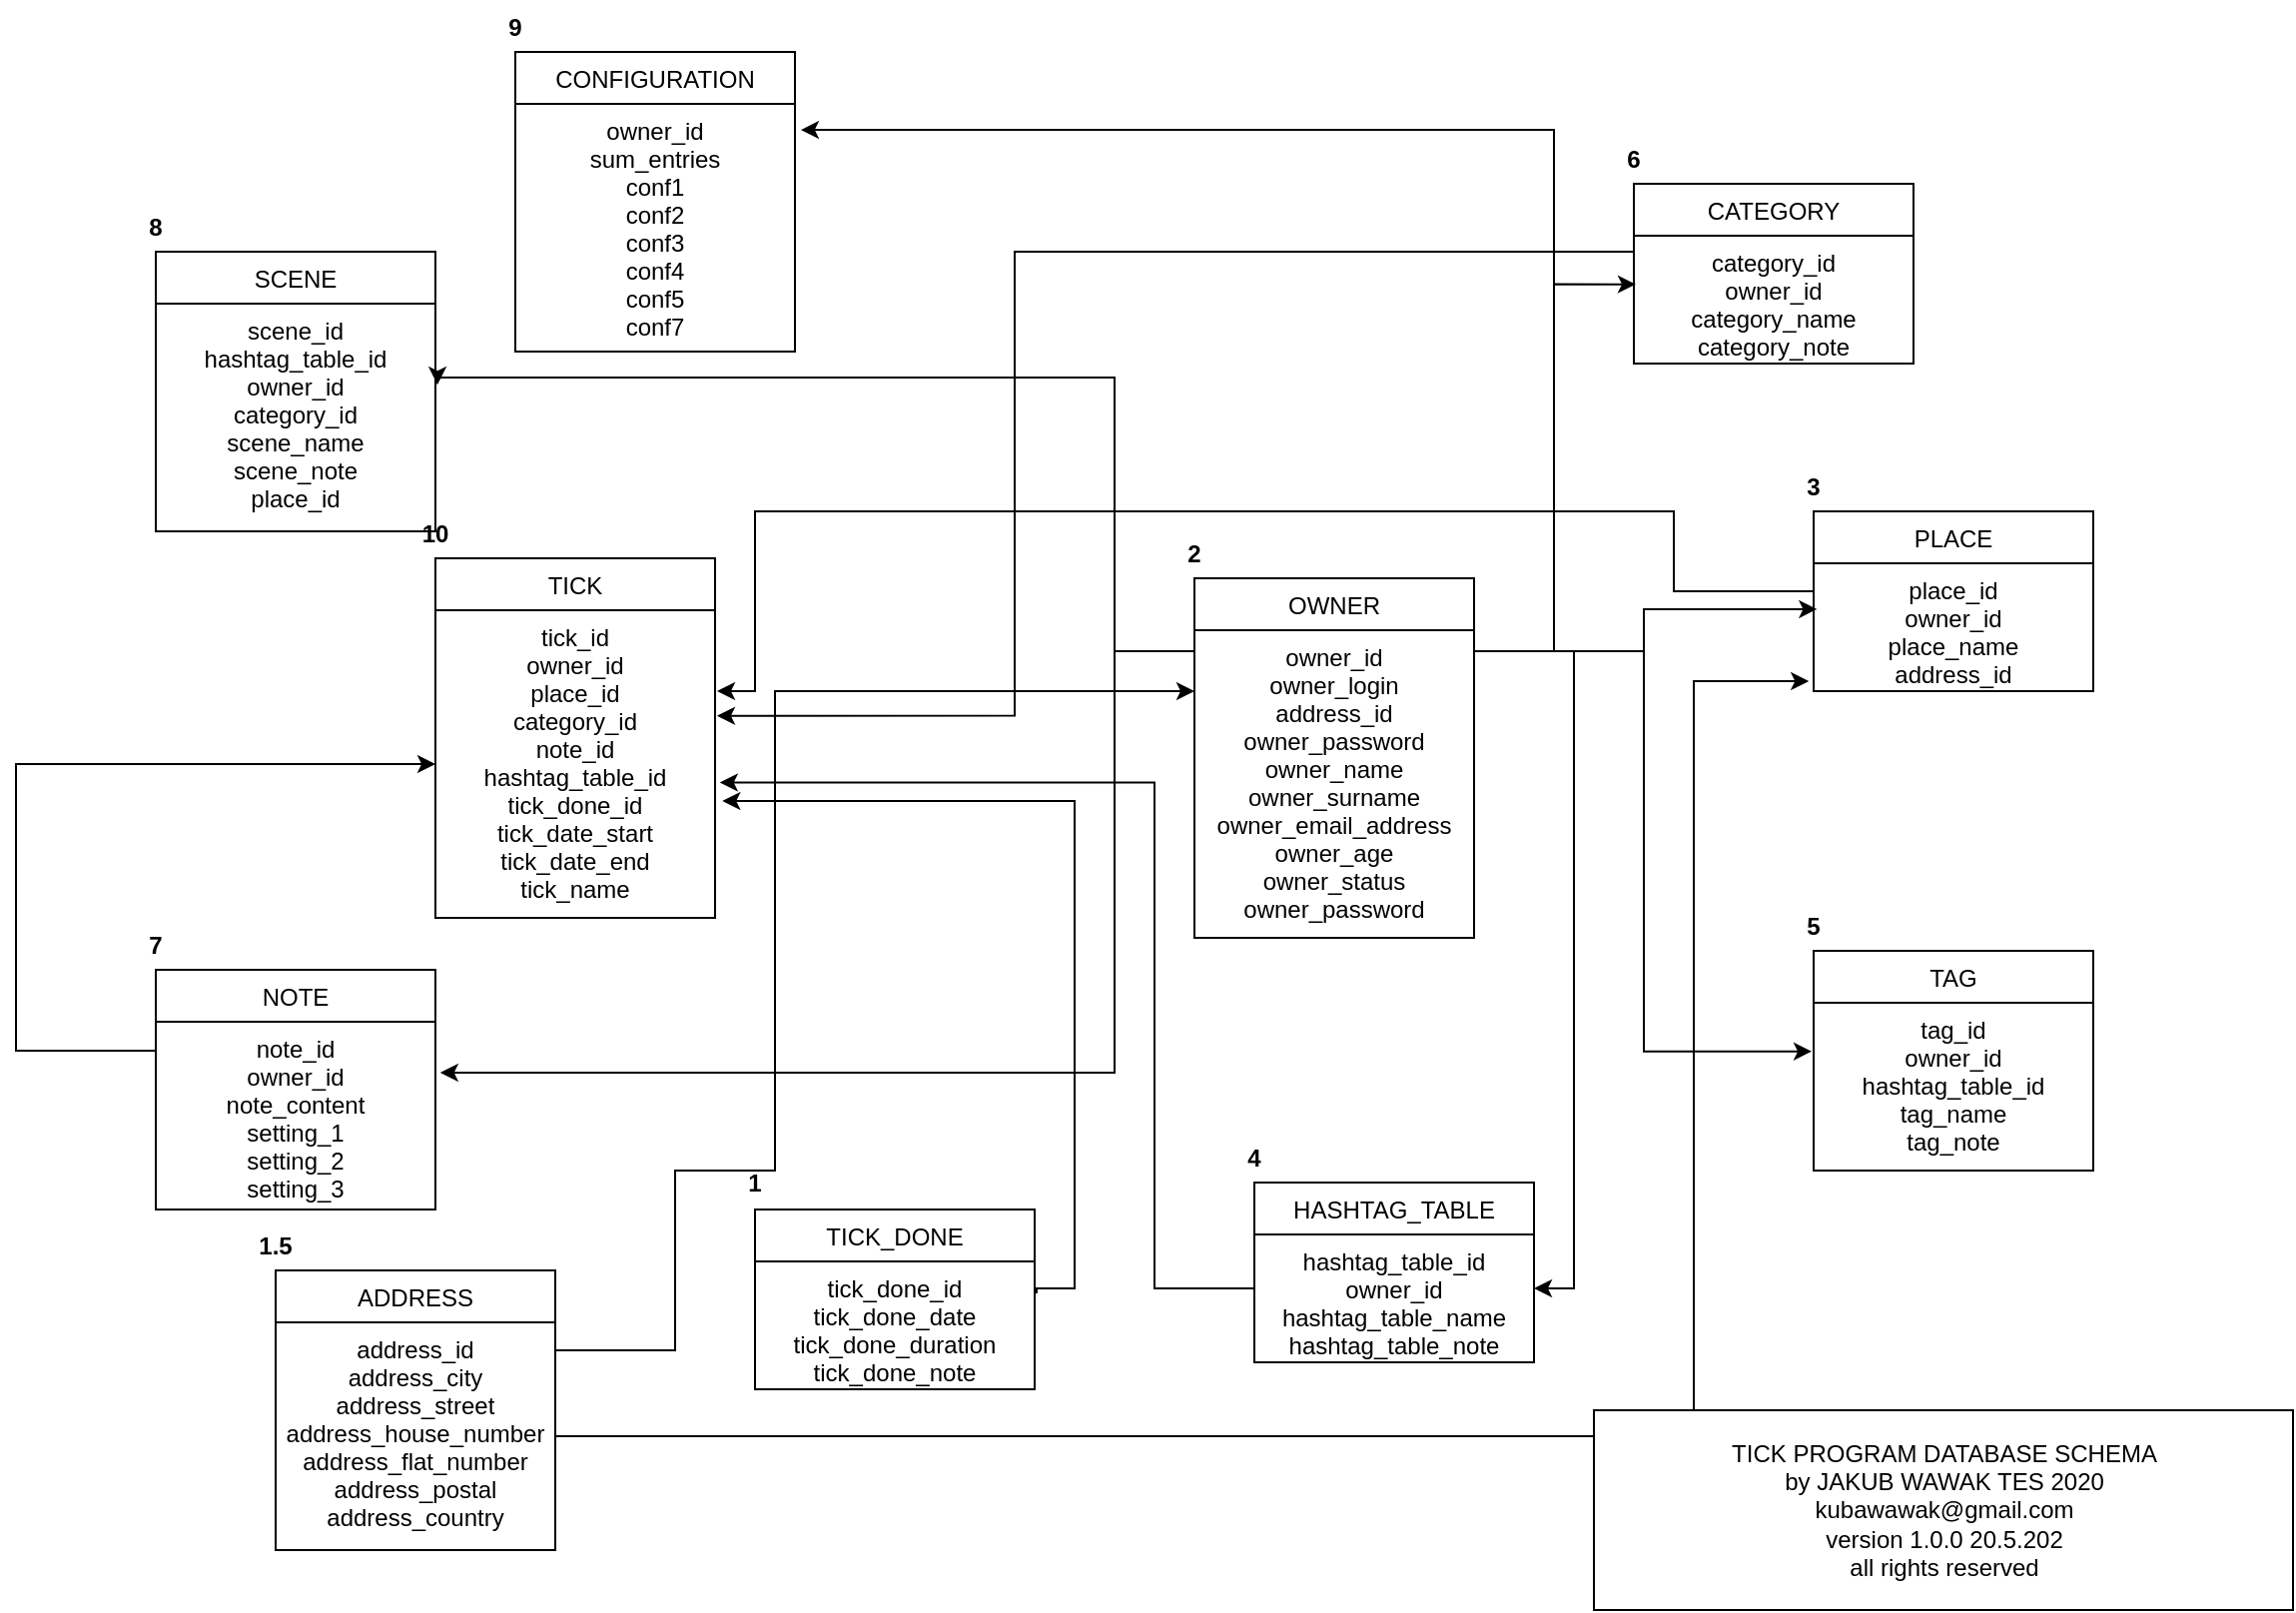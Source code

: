 <mxfile version="13.0.3" type="device"><diagram id="_vOk4VB_OV5LVAdswv4y" name="Page-1"><mxGraphModel dx="985" dy="727" grid="1" gridSize="10" guides="1" tooltips="1" connect="1" arrows="1" fold="1" page="1" pageScale="1" pageWidth="1169" pageHeight="827" math="0" shadow="0"><root><mxCell id="0"/><mxCell id="1" parent="0"/><mxCell id="HkeDAyL1_Sp8Lw_YwoOo-9" value="PLACE" style="swimlane;fontStyle=0;childLayout=stackLayout;horizontal=1;startSize=26;fillColor=none;horizontalStack=0;resizeParent=1;resizeParentMax=0;resizeLast=0;collapsible=1;marginBottom=0;align=center;" vertex="1" parent="1"><mxGeometry x="920" y="260" width="140" height="90" as="geometry"/></mxCell><mxCell id="HkeDAyL1_Sp8Lw_YwoOo-10" value="place_id&#10;owner_id&#10;place_name&#10;address_id&#10;" style="text;strokeColor=none;fillColor=none;align=center;verticalAlign=top;spacingLeft=4;spacingRight=4;overflow=hidden;rotatable=0;points=[[0,0.5],[1,0.5]];portConstraint=eastwest;" vertex="1" parent="HkeDAyL1_Sp8Lw_YwoOo-9"><mxGeometry y="26" width="140" height="64" as="geometry"/></mxCell><mxCell id="HkeDAyL1_Sp8Lw_YwoOo-20" value="1" style="text;align=center;fontStyle=1;verticalAlign=middle;spacingLeft=3;spacingRight=3;strokeColor=none;rotatable=0;points=[[0,0.5],[1,0.5]];portConstraint=eastwest;" vertex="1" parent="1"><mxGeometry x="350" y="582.5" width="80" height="26" as="geometry"/></mxCell><mxCell id="HkeDAyL1_Sp8Lw_YwoOo-21" value="2" style="text;align=center;fontStyle=1;verticalAlign=middle;spacingLeft=3;spacingRight=3;strokeColor=none;rotatable=0;points=[[0,0.5],[1,0.5]];portConstraint=eastwest;" vertex="1" parent="1"><mxGeometry x="570" y="267.5" width="80" height="26" as="geometry"/></mxCell><mxCell id="HkeDAyL1_Sp8Lw_YwoOo-22" value="3" style="text;align=center;fontStyle=1;verticalAlign=middle;spacingLeft=3;spacingRight=3;strokeColor=none;rotatable=0;points=[[0,0.5],[1,0.5]];portConstraint=eastwest;" vertex="1" parent="1"><mxGeometry x="880" y="234" width="80" height="26" as="geometry"/></mxCell><mxCell id="HkeDAyL1_Sp8Lw_YwoOo-25" value="4" style="text;align=center;fontStyle=1;verticalAlign=middle;spacingLeft=3;spacingRight=3;strokeColor=none;rotatable=0;points=[[0,0.5],[1,0.5]];portConstraint=eastwest;" vertex="1" parent="1"><mxGeometry x="600" y="570" width="80" height="26" as="geometry"/></mxCell><mxCell id="HkeDAyL1_Sp8Lw_YwoOo-28" value="5" style="text;align=center;fontStyle=1;verticalAlign=middle;spacingLeft=3;spacingRight=3;strokeColor=none;rotatable=0;points=[[0,0.5],[1,0.5]];portConstraint=eastwest;" vertex="1" parent="1"><mxGeometry x="880" y="454" width="80" height="26" as="geometry"/></mxCell><mxCell id="HkeDAyL1_Sp8Lw_YwoOo-33" value="6" style="text;align=center;fontStyle=1;verticalAlign=middle;spacingLeft=3;spacingRight=3;strokeColor=none;rotatable=0;points=[[0,0.5],[1,0.5]];portConstraint=eastwest;" vertex="1" parent="1"><mxGeometry x="790" y="70" width="80" height="26" as="geometry"/></mxCell><mxCell id="HkeDAyL1_Sp8Lw_YwoOo-36" value="7" style="text;align=center;fontStyle=1;verticalAlign=middle;spacingLeft=3;spacingRight=3;strokeColor=none;rotatable=0;points=[[0,0.5],[1,0.5]];portConstraint=eastwest;" vertex="1" parent="1"><mxGeometry x="50" y="463.5" width="80" height="26" as="geometry"/></mxCell><mxCell id="HkeDAyL1_Sp8Lw_YwoOo-37" value="8" style="text;align=center;fontStyle=1;verticalAlign=middle;spacingLeft=3;spacingRight=3;strokeColor=none;rotatable=0;points=[[0,0.5],[1,0.5]];portConstraint=eastwest;" vertex="1" parent="1"><mxGeometry x="50" y="104" width="80" height="26" as="geometry"/></mxCell><mxCell id="HkeDAyL1_Sp8Lw_YwoOo-38" value="9" style="text;align=center;fontStyle=1;verticalAlign=middle;spacingLeft=3;spacingRight=3;strokeColor=none;rotatable=0;points=[[0,0.5],[1,0.5]];portConstraint=eastwest;" vertex="1" parent="1"><mxGeometry x="230" y="4" width="80" height="26" as="geometry"/></mxCell><mxCell id="HkeDAyL1_Sp8Lw_YwoOo-43" value="10" style="text;align=center;fontStyle=1;verticalAlign=middle;spacingLeft=3;spacingRight=3;strokeColor=none;rotatable=0;points=[[0,0.5],[1,0.5]];portConstraint=eastwest;" vertex="1" parent="1"><mxGeometry x="190" y="257.5" width="80" height="26" as="geometry"/></mxCell><mxCell id="HkeDAyL1_Sp8Lw_YwoOo-23" value="TAG" style="swimlane;fontStyle=0;childLayout=stackLayout;horizontal=1;startSize=26;fillColor=none;horizontalStack=0;resizeParent=1;resizeParentMax=0;resizeLast=0;collapsible=1;marginBottom=0;align=center;" vertex="1" parent="1"><mxGeometry x="920" y="480" width="140" height="110" as="geometry"/></mxCell><mxCell id="HkeDAyL1_Sp8Lw_YwoOo-24" value="tag_id&#10;owner_id&#10;hashtag_table_id&#10;tag_name&#10;tag_note&#10;&#10;" style="text;strokeColor=none;fillColor=none;align=center;verticalAlign=top;spacingLeft=4;spacingRight=4;overflow=hidden;rotatable=0;points=[[0,0.5],[1,0.5]];portConstraint=eastwest;" vertex="1" parent="HkeDAyL1_Sp8Lw_YwoOo-23"><mxGeometry y="26" width="140" height="84" as="geometry"/></mxCell><mxCell id="HkeDAyL1_Sp8Lw_YwoOo-26" value="HASHTAG_TABLE" style="swimlane;fontStyle=0;childLayout=stackLayout;horizontal=1;startSize=26;fillColor=none;horizontalStack=0;resizeParent=1;resizeParentMax=0;resizeLast=0;collapsible=1;marginBottom=0;align=center;" vertex="1" parent="1"><mxGeometry x="640" y="596" width="140" height="90" as="geometry"/></mxCell><mxCell id="HkeDAyL1_Sp8Lw_YwoOo-27" value="hashtag_table_id&#10;owner_id&#10;hashtag_table_name&#10;hashtag_table_note" style="text;strokeColor=none;fillColor=none;align=center;verticalAlign=top;spacingLeft=4;spacingRight=4;overflow=hidden;rotatable=0;points=[[0,0.5],[1,0.5]];portConstraint=eastwest;" vertex="1" parent="HkeDAyL1_Sp8Lw_YwoOo-26"><mxGeometry y="26" width="140" height="64" as="geometry"/></mxCell><mxCell id="HkeDAyL1_Sp8Lw_YwoOo-1" value="TICK_DONE" style="swimlane;fontStyle=0;childLayout=stackLayout;horizontal=1;startSize=26;fillColor=none;horizontalStack=0;resizeParent=1;resizeParentMax=0;resizeLast=0;collapsible=1;marginBottom=0;" vertex="1" parent="1"><mxGeometry x="390" y="609.5" width="140" height="90" as="geometry"/></mxCell><mxCell id="HkeDAyL1_Sp8Lw_YwoOo-2" value="tick_done_id&#10;tick_done_date&#10;tick_done_duration&#10;tick_done_note" style="text;strokeColor=none;fillColor=none;align=center;verticalAlign=top;spacingLeft=4;spacingRight=4;overflow=hidden;rotatable=0;points=[[0,0.5],[1,0.5]];portConstraint=eastwest;" vertex="1" parent="HkeDAyL1_Sp8Lw_YwoOo-1"><mxGeometry y="26" width="140" height="64" as="geometry"/></mxCell><mxCell id="HkeDAyL1_Sp8Lw_YwoOo-31" value="CATEGORY" style="swimlane;fontStyle=0;childLayout=stackLayout;horizontal=1;startSize=26;fillColor=none;horizontalStack=0;resizeParent=1;resizeParentMax=0;resizeLast=0;collapsible=1;marginBottom=0;align=center;" vertex="1" parent="1"><mxGeometry x="830" y="96" width="140" height="90" as="geometry"/></mxCell><mxCell id="HkeDAyL1_Sp8Lw_YwoOo-32" value="category_id&#10;owner_id&#10;category_name&#10;category_note" style="text;strokeColor=none;fillColor=none;align=center;verticalAlign=top;spacingLeft=4;spacingRight=4;overflow=hidden;rotatable=0;points=[[0,0.5],[1,0.5]];portConstraint=eastwest;" vertex="1" parent="HkeDAyL1_Sp8Lw_YwoOo-31"><mxGeometry y="26" width="140" height="64" as="geometry"/></mxCell><mxCell id="HkeDAyL1_Sp8Lw_YwoOo-34" value="NOTE" style="swimlane;fontStyle=0;childLayout=stackLayout;horizontal=1;startSize=26;fillColor=none;horizontalStack=0;resizeParent=1;resizeParentMax=0;resizeLast=0;collapsible=1;marginBottom=0;align=center;" vertex="1" parent="1"><mxGeometry x="90" y="489.5" width="140" height="120" as="geometry"/></mxCell><mxCell id="HkeDAyL1_Sp8Lw_YwoOo-35" value="note_id&#10;owner_id&#10;note_content&#10;setting_1&#10;setting_2&#10;setting_3" style="text;strokeColor=none;fillColor=none;align=center;verticalAlign=top;spacingLeft=4;spacingRight=4;overflow=hidden;rotatable=0;points=[[0,0.5],[1,0.5]];portConstraint=eastwest;" vertex="1" parent="HkeDAyL1_Sp8Lw_YwoOo-34"><mxGeometry y="26" width="140" height="94" as="geometry"/></mxCell><mxCell id="HkeDAyL1_Sp8Lw_YwoOo-45" style="edgeStyle=orthogonalEdgeStyle;rounded=0;orthogonalLoop=1;jettySize=auto;html=1;exitX=1;exitY=0.5;exitDx=0;exitDy=0;entryX=0.007;entryY=0.38;entryDx=0;entryDy=0;entryPerimeter=0;" edge="1" parent="1" source="HkeDAyL1_Sp8Lw_YwoOo-19" target="HkeDAyL1_Sp8Lw_YwoOo-32"><mxGeometry relative="1" as="geometry"><Array as="points"><mxPoint x="750" y="330"/><mxPoint x="790" y="330"/><mxPoint x="790" y="146"/></Array></mxGeometry></mxCell><mxCell id="HkeDAyL1_Sp8Lw_YwoOo-46" style="edgeStyle=orthogonalEdgeStyle;rounded=0;orthogonalLoop=1;jettySize=auto;html=1;exitX=1;exitY=0.5;exitDx=0;exitDy=0;entryX=0.012;entryY=0.359;entryDx=0;entryDy=0;entryPerimeter=0;" edge="1" parent="1" source="HkeDAyL1_Sp8Lw_YwoOo-19" target="HkeDAyL1_Sp8Lw_YwoOo-10"><mxGeometry relative="1" as="geometry"><Array as="points"><mxPoint x="750" y="330"/><mxPoint x="835" y="330"/><mxPoint x="835" y="309"/></Array></mxGeometry></mxCell><mxCell id="HkeDAyL1_Sp8Lw_YwoOo-47" style="edgeStyle=orthogonalEdgeStyle;rounded=0;orthogonalLoop=1;jettySize=auto;html=1;exitX=1;exitY=0.5;exitDx=0;exitDy=0;entryX=-0.007;entryY=0.29;entryDx=0;entryDy=0;entryPerimeter=0;" edge="1" parent="1" source="HkeDAyL1_Sp8Lw_YwoOo-19" target="HkeDAyL1_Sp8Lw_YwoOo-24"><mxGeometry relative="1" as="geometry"><Array as="points"><mxPoint x="750" y="330"/><mxPoint x="835" y="330"/><mxPoint x="835" y="530"/></Array></mxGeometry></mxCell><mxCell id="HkeDAyL1_Sp8Lw_YwoOo-48" style="edgeStyle=orthogonalEdgeStyle;rounded=0;orthogonalLoop=1;jettySize=auto;html=1;exitX=1;exitY=0.5;exitDx=0;exitDy=0;" edge="1" parent="1" source="HkeDAyL1_Sp8Lw_YwoOo-19"><mxGeometry relative="1" as="geometry"><mxPoint x="780" y="649" as="targetPoint"/><Array as="points"><mxPoint x="750" y="330"/><mxPoint x="800" y="330"/><mxPoint x="800" y="649"/></Array></mxGeometry></mxCell><mxCell id="HkeDAyL1_Sp8Lw_YwoOo-49" style="edgeStyle=orthogonalEdgeStyle;rounded=0;orthogonalLoop=1;jettySize=auto;html=1;exitX=1;exitY=0.5;exitDx=0;exitDy=0;entryX=1.021;entryY=0.105;entryDx=0;entryDy=0;entryPerimeter=0;" edge="1" parent="1" source="HkeDAyL1_Sp8Lw_YwoOo-19" target="HkeDAyL1_Sp8Lw_YwoOo-6"><mxGeometry relative="1" as="geometry"><Array as="points"><mxPoint x="750" y="330"/><mxPoint x="790" y="330"/><mxPoint x="790" y="69"/></Array></mxGeometry></mxCell><mxCell id="HkeDAyL1_Sp8Lw_YwoOo-51" style="edgeStyle=orthogonalEdgeStyle;rounded=0;orthogonalLoop=1;jettySize=auto;html=1;exitX=0;exitY=0.5;exitDx=0;exitDy=0;entryX=1.017;entryY=0.271;entryDx=0;entryDy=0;entryPerimeter=0;" edge="1" parent="1" source="HkeDAyL1_Sp8Lw_YwoOo-19" target="HkeDAyL1_Sp8Lw_YwoOo-35"><mxGeometry relative="1" as="geometry"><Array as="points"><mxPoint x="610" y="330"/><mxPoint x="570" y="330"/><mxPoint x="570" y="541"/></Array></mxGeometry></mxCell><mxCell id="HkeDAyL1_Sp8Lw_YwoOo-29" value="SCENE" style="swimlane;fontStyle=0;childLayout=stackLayout;horizontal=1;startSize=26;fillColor=none;horizontalStack=0;resizeParent=1;resizeParentMax=0;resizeLast=0;collapsible=1;marginBottom=0;align=center;" vertex="1" parent="1"><mxGeometry x="90" y="130" width="140" height="140" as="geometry"/></mxCell><mxCell id="HkeDAyL1_Sp8Lw_YwoOo-30" value="scene_id&#10;hashtag_table_id&#10;owner_id&#10;category_id&#10;scene_name&#10;scene_note&#10;place_id&#10;" style="text;strokeColor=none;fillColor=none;align=center;verticalAlign=top;spacingLeft=4;spacingRight=4;overflow=hidden;rotatable=0;points=[[0,0.5],[1,0.5]];portConstraint=eastwest;" vertex="1" parent="HkeDAyL1_Sp8Lw_YwoOo-29"><mxGeometry y="26" width="140" height="114" as="geometry"/></mxCell><mxCell id="HkeDAyL1_Sp8Lw_YwoOo-54" style="edgeStyle=orthogonalEdgeStyle;rounded=0;orthogonalLoop=1;jettySize=auto;html=1;exitX=0;exitY=0.5;exitDx=0;exitDy=0;entryX=1.007;entryY=0.356;entryDx=0;entryDy=0;entryPerimeter=0;" edge="1" parent="1" source="HkeDAyL1_Sp8Lw_YwoOo-19" target="HkeDAyL1_Sp8Lw_YwoOo-30"><mxGeometry relative="1" as="geometry"><Array as="points"><mxPoint x="610" y="330"/><mxPoint x="570" y="330"/><mxPoint x="570" y="193"/></Array></mxGeometry></mxCell><mxCell id="HkeDAyL1_Sp8Lw_YwoOo-5" value="CONFIGURATION" style="swimlane;fontStyle=0;childLayout=stackLayout;horizontal=1;startSize=26;fillColor=none;horizontalStack=0;resizeParent=1;resizeParentMax=0;resizeLast=0;collapsible=1;marginBottom=0;align=center;" vertex="1" parent="1"><mxGeometry x="270" y="30" width="140" height="150" as="geometry"/></mxCell><mxCell id="HkeDAyL1_Sp8Lw_YwoOo-6" value="owner_id&#10;sum_entries&#10;conf1&#10;conf2&#10;conf3&#10;conf4&#10;conf5&#10;conf7" style="text;strokeColor=none;fillColor=none;align=center;verticalAlign=top;spacingLeft=4;spacingRight=4;overflow=hidden;rotatable=0;points=[[0,0.5],[1,0.5]];portConstraint=eastwest;" vertex="1" parent="HkeDAyL1_Sp8Lw_YwoOo-5"><mxGeometry y="26" width="140" height="124" as="geometry"/></mxCell><mxCell id="HkeDAyL1_Sp8Lw_YwoOo-39" value="TICK" style="swimlane;fontStyle=0;childLayout=stackLayout;horizontal=1;startSize=26;fillColor=none;horizontalStack=0;resizeParent=1;resizeParentMax=0;resizeLast=0;collapsible=1;marginBottom=0;align=center;" vertex="1" parent="1"><mxGeometry x="230" y="283.5" width="140" height="180" as="geometry"/></mxCell><mxCell id="HkeDAyL1_Sp8Lw_YwoOo-40" value="tick_id&#10;owner_id&#10;place_id&#10;category_id&#10;note_id&#10;hashtag_table_id&#10;tick_done_id&#10;tick_date_start&#10;tick_date_end&#10;tick_name&#10;" style="text;strokeColor=none;fillColor=none;align=center;verticalAlign=top;spacingLeft=4;spacingRight=4;overflow=hidden;rotatable=0;points=[[0,0.5],[1,0.5]];portConstraint=eastwest;" vertex="1" parent="HkeDAyL1_Sp8Lw_YwoOo-39"><mxGeometry y="26" width="140" height="154" as="geometry"/></mxCell><mxCell id="HkeDAyL1_Sp8Lw_YwoOo-18" value="OWNER" style="swimlane;fontStyle=0;childLayout=stackLayout;horizontal=1;startSize=26;fillColor=none;horizontalStack=0;resizeParent=1;resizeParentMax=0;resizeLast=0;collapsible=1;marginBottom=0;align=center;" vertex="1" parent="1"><mxGeometry x="610" y="293.5" width="140" height="180" as="geometry"/></mxCell><mxCell id="HkeDAyL1_Sp8Lw_YwoOo-19" value="owner_id&#10;owner_login&#10;address_id&#10;owner_password&#10;owner_name&#10;owner_surname&#10;owner_email_address&#10;owner_age&#10;owner_status&#10;owner_password" style="text;strokeColor=none;fillColor=none;align=center;verticalAlign=top;spacingLeft=4;spacingRight=4;overflow=hidden;rotatable=0;points=[[0,0.5],[1,0.5]];portConstraint=eastwest;" vertex="1" parent="HkeDAyL1_Sp8Lw_YwoOo-18"><mxGeometry y="26" width="140" height="154" as="geometry"/></mxCell><mxCell id="HkeDAyL1_Sp8Lw_YwoOo-60" style="edgeStyle=orthogonalEdgeStyle;rounded=0;orthogonalLoop=1;jettySize=auto;html=1;exitX=0;exitY=0.5;exitDx=0;exitDy=0;" edge="1" parent="1" source="HkeDAyL1_Sp8Lw_YwoOo-10"><mxGeometry relative="1" as="geometry"><mxPoint x="371" y="350" as="targetPoint"/><Array as="points"><mxPoint x="920" y="300"/><mxPoint x="850" y="300"/><mxPoint x="850" y="260"/><mxPoint x="390" y="260"/><mxPoint x="390" y="350"/></Array></mxGeometry></mxCell><mxCell id="HkeDAyL1_Sp8Lw_YwoOo-61" style="edgeStyle=orthogonalEdgeStyle;rounded=0;orthogonalLoop=1;jettySize=auto;html=1;exitX=0;exitY=0.5;exitDx=0;exitDy=0;entryX=1.007;entryY=0.343;entryDx=0;entryDy=0;entryPerimeter=0;" edge="1" parent="1" source="HkeDAyL1_Sp8Lw_YwoOo-32" target="HkeDAyL1_Sp8Lw_YwoOo-40"><mxGeometry relative="1" as="geometry"><Array as="points"><mxPoint x="830" y="130"/><mxPoint x="520" y="130"/><mxPoint x="520" y="362"/></Array></mxGeometry></mxCell><mxCell id="HkeDAyL1_Sp8Lw_YwoOo-63" style="edgeStyle=orthogonalEdgeStyle;rounded=0;orthogonalLoop=1;jettySize=auto;html=1;entryX=0;entryY=0.5;entryDx=0;entryDy=0;" edge="1" parent="1" target="HkeDAyL1_Sp8Lw_YwoOo-40"><mxGeometry relative="1" as="geometry"><mxPoint x="90" y="530" as="sourcePoint"/><Array as="points"><mxPoint x="20" y="530"/><mxPoint x="20" y="386"/></Array></mxGeometry></mxCell><mxCell id="HkeDAyL1_Sp8Lw_YwoOo-64" style="edgeStyle=orthogonalEdgeStyle;rounded=0;orthogonalLoop=1;jettySize=auto;html=1;exitX=0;exitY=0.5;exitDx=0;exitDy=0;entryX=1.017;entryY=0.56;entryDx=0;entryDy=0;entryPerimeter=0;" edge="1" parent="1" source="HkeDAyL1_Sp8Lw_YwoOo-27" target="HkeDAyL1_Sp8Lw_YwoOo-40"><mxGeometry relative="1" as="geometry"><Array as="points"><mxPoint x="590" y="649"/><mxPoint x="590" y="396"/></Array></mxGeometry></mxCell><mxCell id="HkeDAyL1_Sp8Lw_YwoOo-65" style="edgeStyle=orthogonalEdgeStyle;rounded=0;orthogonalLoop=1;jettySize=auto;html=1;exitX=1.007;exitY=0.25;exitDx=0;exitDy=0;entryX=1.026;entryY=0.62;entryDx=0;entryDy=0;entryPerimeter=0;exitPerimeter=0;" edge="1" parent="1" source="HkeDAyL1_Sp8Lw_YwoOo-2" target="HkeDAyL1_Sp8Lw_YwoOo-40"><mxGeometry relative="1" as="geometry"><Array as="points"><mxPoint x="550" y="649"/><mxPoint x="550" y="405"/></Array></mxGeometry></mxCell><mxCell id="HkeDAyL1_Sp8Lw_YwoOo-66" value="ADDRESS" style="swimlane;fontStyle=0;childLayout=stackLayout;horizontal=1;startSize=26;fillColor=none;horizontalStack=0;resizeParent=1;resizeParentMax=0;resizeLast=0;collapsible=1;marginBottom=0;align=center;" vertex="1" parent="1"><mxGeometry x="150" y="640" width="140" height="140" as="geometry"/></mxCell><mxCell id="HkeDAyL1_Sp8Lw_YwoOo-67" value="address_id&#10;address_city&#10;address_street&#10;address_house_number&#10;address_flat_number&#10;address_postal&#10;address_country" style="text;strokeColor=none;fillColor=none;align=center;verticalAlign=top;spacingLeft=4;spacingRight=4;overflow=hidden;rotatable=0;points=[[0,0.5],[1,0.5]];portConstraint=eastwest;" vertex="1" parent="HkeDAyL1_Sp8Lw_YwoOo-66"><mxGeometry y="26" width="140" height="114" as="geometry"/></mxCell><mxCell id="HkeDAyL1_Sp8Lw_YwoOo-70" value="1.5" style="text;align=center;fontStyle=1;verticalAlign=middle;spacingLeft=3;spacingRight=3;strokeColor=none;rotatable=0;points=[[0,0.5],[1,0.5]];portConstraint=eastwest;" vertex="1" parent="1"><mxGeometry x="110" y="614" width="80" height="26" as="geometry"/></mxCell><mxCell id="HkeDAyL1_Sp8Lw_YwoOo-71" style="edgeStyle=orthogonalEdgeStyle;rounded=0;orthogonalLoop=1;jettySize=auto;html=1;exitX=1;exitY=0.5;exitDx=0;exitDy=0;" edge="1" parent="1" source="HkeDAyL1_Sp8Lw_YwoOo-67" target="HkeDAyL1_Sp8Lw_YwoOo-19"><mxGeometry relative="1" as="geometry"><Array as="points"><mxPoint x="290" y="680"/><mxPoint x="350" y="680"/><mxPoint x="350" y="590"/><mxPoint x="400" y="590"/><mxPoint x="400" y="350"/></Array></mxGeometry></mxCell><mxCell id="HkeDAyL1_Sp8Lw_YwoOo-72" style="edgeStyle=orthogonalEdgeStyle;rounded=0;orthogonalLoop=1;jettySize=auto;html=1;exitX=1;exitY=0.5;exitDx=0;exitDy=0;entryX=-0.017;entryY=0.922;entryDx=0;entryDy=0;entryPerimeter=0;" edge="1" parent="1" source="HkeDAyL1_Sp8Lw_YwoOo-67" target="HkeDAyL1_Sp8Lw_YwoOo-10"><mxGeometry relative="1" as="geometry"><Array as="points"><mxPoint x="860" y="723"/><mxPoint x="860" y="345"/></Array></mxGeometry></mxCell><mxCell id="HkeDAyL1_Sp8Lw_YwoOo-44" value="TICK PROGRAM DATABASE SCHEMA&lt;br&gt;by JAKUB WAWAK TES 2020&lt;br&gt;kubawawak@gmail.com&lt;br&gt;version 1.0.0 20.5.202&lt;br&gt;all rights reserved" style="html=1;align=center;" vertex="1" parent="1"><mxGeometry x="810" y="710" width="350" height="100" as="geometry"/></mxCell></root></mxGraphModel></diagram></mxfile>